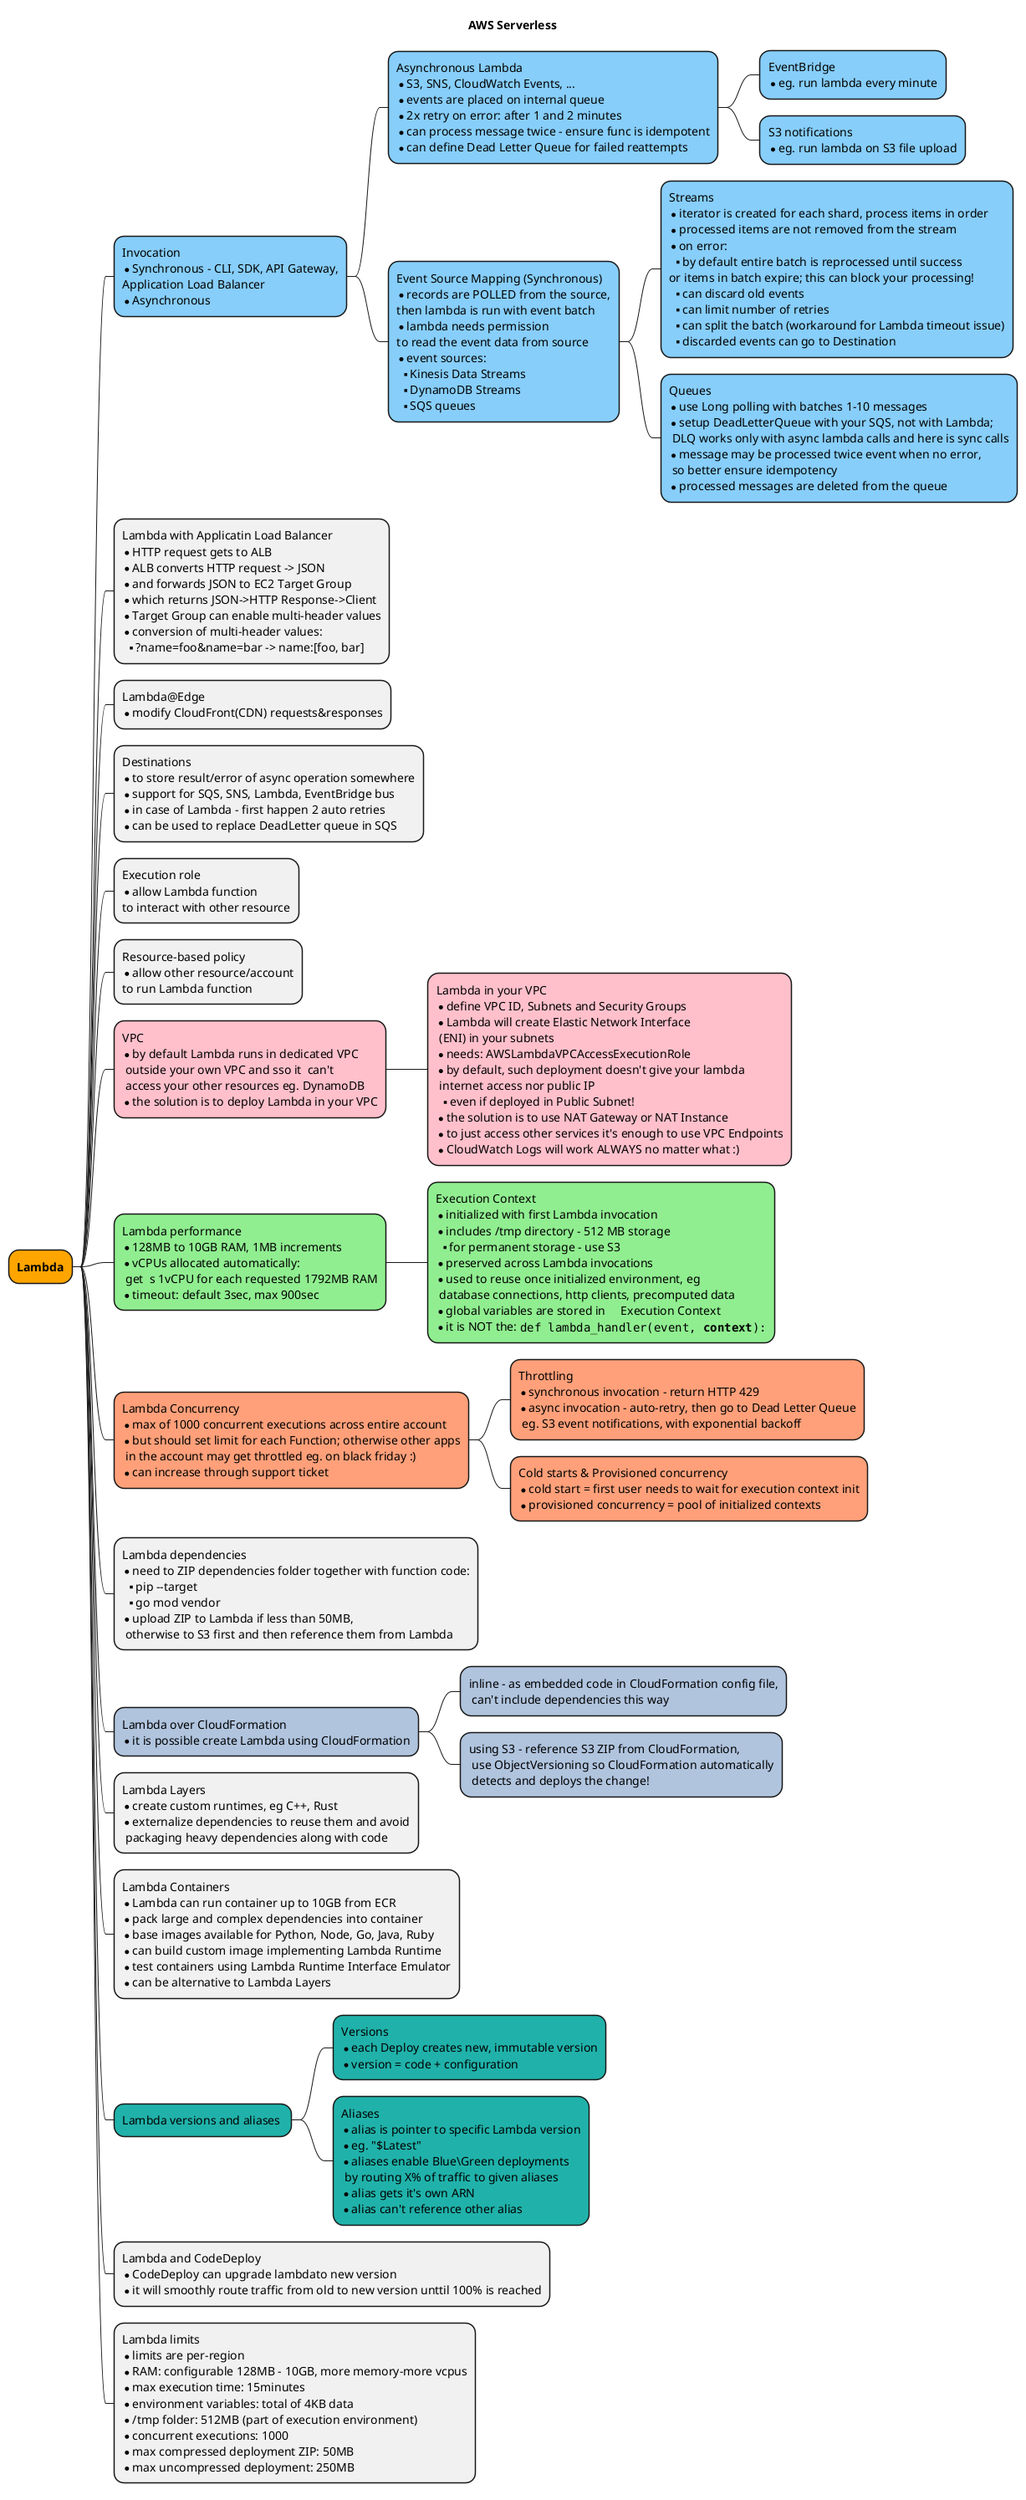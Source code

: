 @startmindmap 00-diagram

title AWS Serverless

<style>
mindmapDiagram {
  .vpc {
    BackgroundColor Pink
  }
  .orange {
    BackgroundColor orange
  }
  .invocation {
    BackgroundColor LightSkyBlue
  }
  .performance {
    BackgroundColor LightGreen
  }
  .concurrency {
    BackgroundColor LightSalmon
  }
  .cf {
    BackgroundColor LightSteelBlue
  }
  .versions {
    BackgroundColor LightSeaGreen
  }
}
</style>


*[#Orange] <b>Lambda
 * Invocation\n*Synchronous - CLI, SDK, API Gateway,\nApplication Load Balancer\n*Asynchronous <<invocation>>
  * Asynchronous Lambda\n*S3, SNS, CloudWatch Events, ...\n*events are placed on internal queue\n*2x retry on error: after 1 and 2 minutes\n*can process message twice - ensure func is idempotent\n*can define Dead Letter Queue for failed reattempts <<invocation>>
   * EventBridge\n*eg. run lambda every minute <<invocation>>
   * S3 notifications\n*eg. run lambda on S3 file upload <<invocation>>
  * Event Source Mapping (Synchronous)\n*records are POLLED from the source,\nthen lambda is run with event batch\n*lambda needs permission\nto read the event data from source\n*event sources:\n**Kinesis Data Streams\n**DynamoDB Streams\n**SQS queues <<invocation>>
   * Streams\n*iterator is created for each shard, process items in order\n*processed items are not removed from the stream\n*on error:\n**by default entire batch is reprocessed until success\nor items in batch expire; this can block your processing!\n**can discard old events\n**can limit number of retries\n**can split the batch (workaround for Lambda timeout issue)\n**discarded events can go to Destination <<invocation>>
   * Queues\n*use Long polling with batches 1-10 messages\n*setup DeadLetterQueue with your SQS, not with Lambda;\n DLQ works only with async lambda calls and here is sync calls\n*message may be processed twice event when no error,\n so better ensure idempotency\n*processed messages are deleted from the queue <<invocation>>
 * Lambda with Applicatin Load Balancer\n*HTTP request gets to ALB\n*ALB converts HTTP request -> JSON\n*and forwards JSON to EC2 Target Group\n*which returns JSON->HTTP Response->Client\n*Target Group can enable multi-header values\n*conversion of multi-header values:\n**?name=foo&name=bar -> name:[foo, bar]
 * Lambda@Edge\n*modify CloudFront(CDN) requests&responses
 * Destinations\n*to store result/error of async operation somewhere\n*support for SQS, SNS, Lambda, EventBridge bus\n*in case of Lambda - first happen 2 auto retries\n*can be used to replace DeadLetter queue in SQS
 * Execution role\n*allow Lambda function\nto interact with other resource
 * Resource-based policy\n*allow other resource/account\nto run Lambda function 
 * VPC\n*by default Lambda runs in dedicated VPC\n outside your own VPC and sso it  can't\n access your other resources eg. DynamoDB\n*the solution is to deploy Lambda in your VPC <<vpc>>
  * Lambda in your VPC\n*define VPC ID, Subnets and Security Groups\n*Lambda will create Elastic Network Interface\n (ENI) in your subnets\n*needs: AWSLambdaVPCAccessExecutionRole\n*by default, such deployment doesn't give your lambda\n internet access nor public IP\n**even if deployed in Public Subnet!\n*the solution is to use NAT Gateway or NAT Instance\n*to just access other services it's enough to use VPC Endpoints\n*CloudWatch Logs will work ALWAYS no matter what :) <<vpc>>
 * Lambda performance\n*128MB to 10GB RAM, 1MB increments\n*vCPUs allocated automatically:\n get  s 1vCPU for each requested 1792MB RAM\n*timeout: default 3sec, max 900sec <<performance>>
  * Execution Context\n*initialized with first Lambda invocation\n*includes /tmp directory - 512 MB storage\n**for permanent storage - use S3\n*preserved across Lambda invocations\n*used to reuse once initialized environment, eg\n database connections, http clients, precomputed data\n*global variables are stored in     Execution Context\n*it is NOT the: ""def lambda_handler(event, **context**):"" <<performance>>
 * Lambda Concurrency\n*max of 1000 concurrent executions across entire account\n*but should set limit for each Function; otherwise other apps\n in the account may get throttled eg. on black friday :) \n*can increase through support ticket <<concurrency>>
  * Throttling\n*synchronous invocation - return HTTP 429\n*async invocation - auto-retry, then go to Dead Letter Queue\n eg. S3 event notifications, with exponential backoff <<concurrency>>
  * Cold starts & Provisioned concurrency\n*cold start = first user needs to wait for execution context init\n*provisioned concurrency = pool of initialized contexts <<concurrency>>
 * Lambda dependencies\n*need to ZIP dependencies folder together with function code:\n**pip --target\n**go mod vendor\n*upload ZIP to Lambda if less than 50MB,\n otherwise to S3 first and then reference them from Lambda
 * Lambda over CloudFormation\n*it is possible create Lambda using CloudFormation <<cf>>
  * inline - as embedded code in CloudFormation config file,\n can't include dependencies this way <<cf>>
  * using S3 - reference S3 ZIP from CloudFormation,\n use ObjectVersioning so CloudFormation automatically\n detects and deploys the change!  <<cf>>
 * Lambda Layers\n*create custom runtimes, eg C++, Rust\n*externalize dependencies to reuse them and avoid\n packaging heavy dependencies along with code
 * Lambda Containers\n*Lambda can run container up to 10GB from ECR\n*pack large and complex dependencies into container\n*base images available for Python, Node, Go, Java, Ruby\n*can build custom image implementing Lambda Runtime\n*test containers using Lambda Runtime Interface Emulator\n*can be alternative to Lambda Layers
 * Lambda versions and aliases <<versions>>
  * Versions\n*each Deploy creates new, immutable version\n*version = code + configuration<<versions>>
  * Aliases\n*alias is pointer to specific Lambda version\n*eg. "$Latest"\n*aliases enable Blue\Green deployments\n by routing X% of traffic to given aliases\n*alias gets it's own ARN\n*alias can't reference other alias<<versions>>
 * Lambda and CodeDeploy\n*CodeDeploy can upgrade lambdato new version\n*it will smoothly route traffic from old to new version unttil 100% is reached
 * Lambda limits\n*limits are per-region\n*RAM: configurable 128MB - 10GB, more memory-more vcpus\n*max execution time: 15minutes\n*environment variables: total of 4KB data\n*/tmp folder: 512MB (part of execution environment)\n*concurrent executions: 1000\n*max compressed deployment ZIP: 50MB\n*max uncompressed deployment: 250MB
@endmindmap

